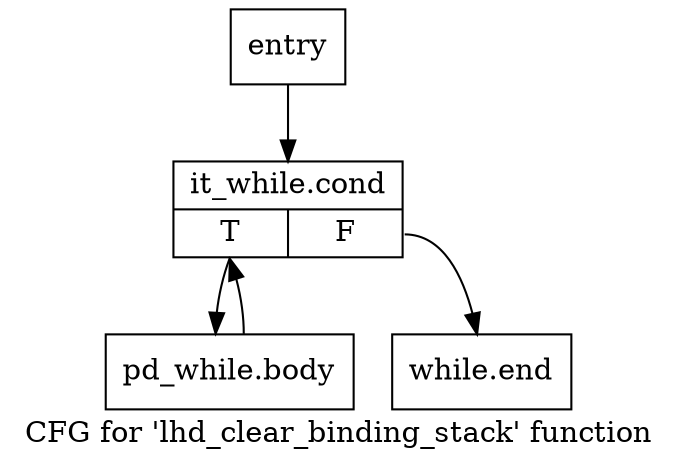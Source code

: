 digraph "CFG for 'lhd_clear_binding_stack' function" {
	label="CFG for 'lhd_clear_binding_stack' function";

	Node0x7ef5810 [shape=record,label="{entry}"];
	Node0x7ef5810 -> Node0x7ef5860;
	Node0x7ef5860 [shape=record,label="{it_while.cond|{<s0>T|<s1>F}}"];
	Node0x7ef5860:s0 -> Node0x7ef58b0;
	Node0x7ef5860:s1 -> Node0x7ef5900;
	Node0x7ef58b0 [shape=record,label="{pd_while.body}"];
	Node0x7ef58b0 -> Node0x7ef5860;
	Node0x7ef5900 [shape=record,label="{while.end}"];
}

